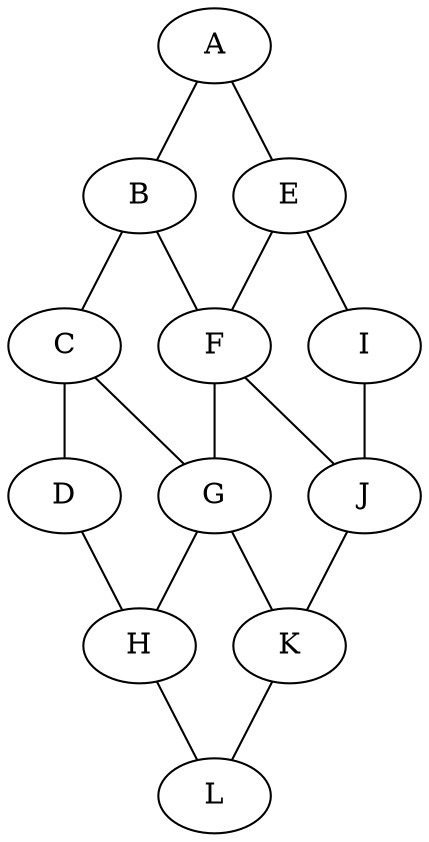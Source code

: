 graph G {
    A [label="A" pos = "0,2!"];
    B [label="B" pos = "1,2!"];
    C [label="C" pos = "2,2!"];
    D [label="D" pos = "3,2!"];
    E [label="E" pos = "0,1!"];
    F [label="F" pos = "1,1!"];
    G [label="G" pos = "2,1!"];
    H [label="H" pos = "3,1!"];
    I [label="I" pos = "0,0!"];
    J [label="J" pos = "1,0!"];
    K [label="K" pos = "2,0!"];
    L [label="L" pos = "3,0!"];

    A -- E -- I;
    B -- F -- J;
    C -- G -- K;
    D -- H -- L;

    A -- B -- C -- D;
    E -- F -- G -- H;
    I -- J -- K -- L;
}
